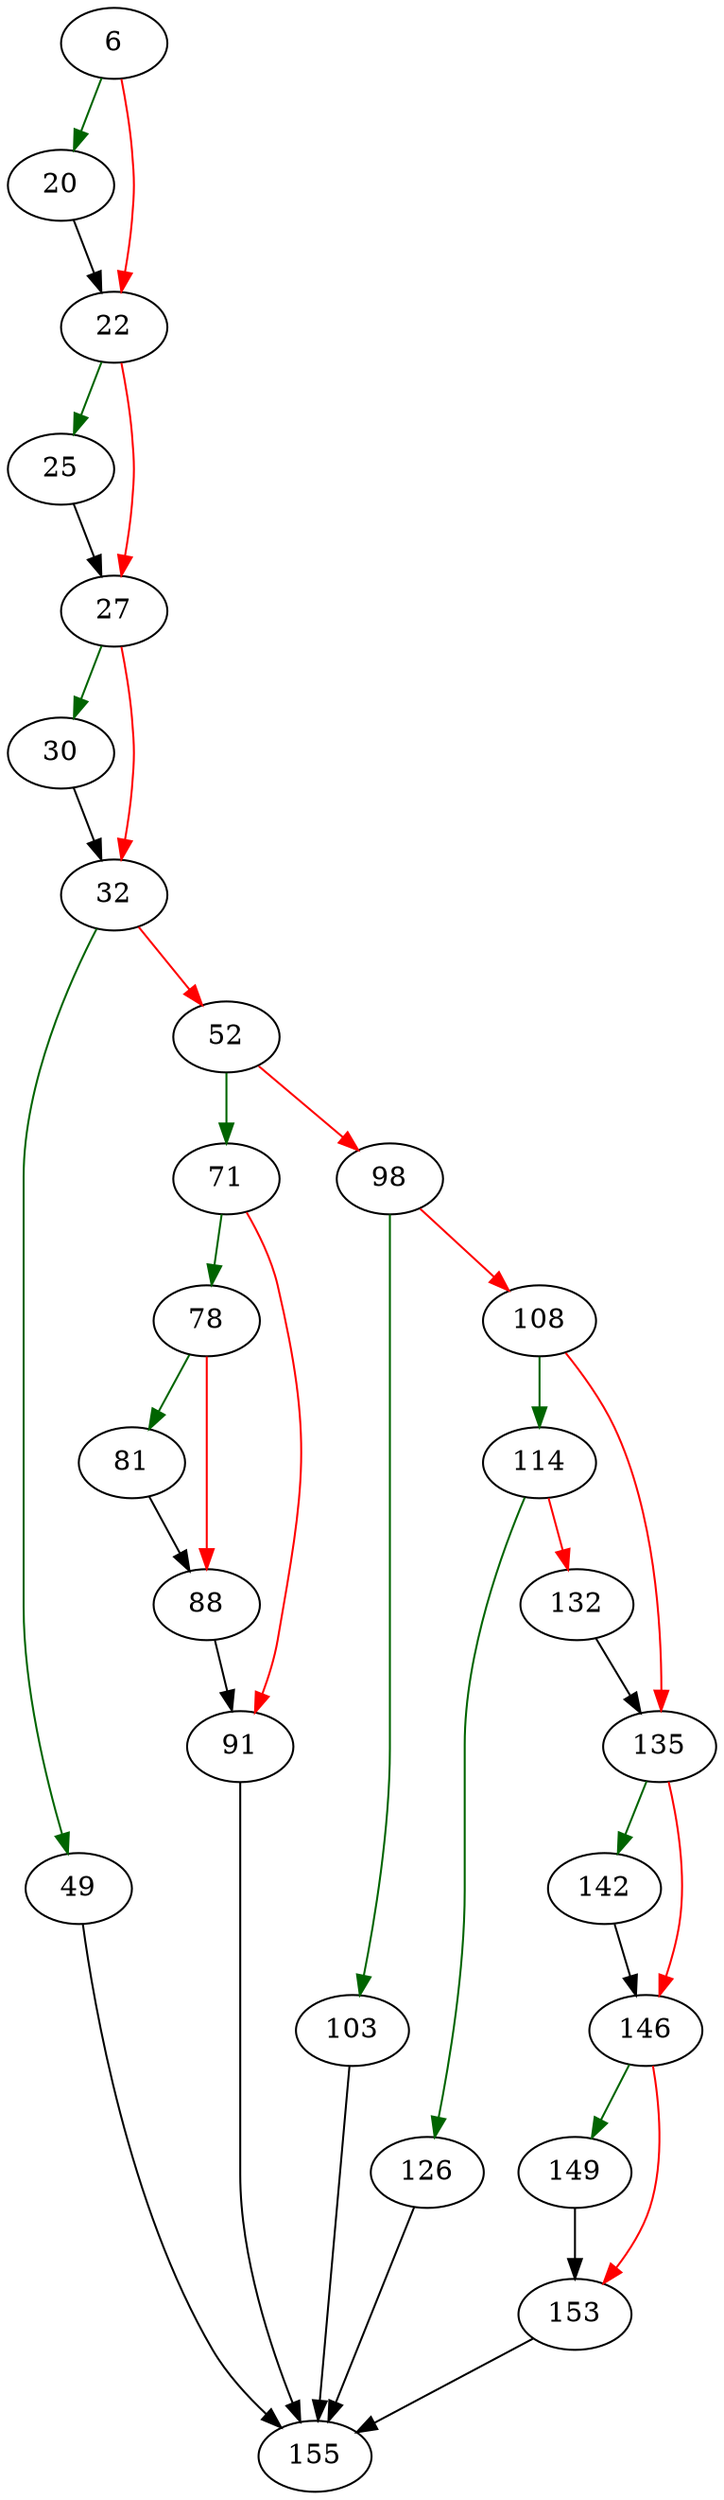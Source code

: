 strict digraph "sqlite3_get_table" {
	// Node definitions.
	6 [entry=true];
	20;
	22;
	25;
	27;
	30;
	32;
	49;
	52;
	155;
	71;
	98;
	78;
	91;
	81;
	88;
	103;
	108;
	114;
	135;
	126;
	132;
	142;
	146;
	149;
	153;

	// Edge definitions.
	6 -> 20 [
		color=darkgreen
		cond=true
	];
	6 -> 22 [
		color=red
		cond=false
	];
	20 -> 22;
	22 -> 25 [
		color=darkgreen
		cond=true
	];
	22 -> 27 [
		color=red
		cond=false
	];
	25 -> 27;
	27 -> 30 [
		color=darkgreen
		cond=true
	];
	27 -> 32 [
		color=red
		cond=false
	];
	30 -> 32;
	32 -> 49 [
		color=darkgreen
		cond=true
	];
	32 -> 52 [
		color=red
		cond=false
	];
	49 -> 155;
	52 -> 71 [
		color=darkgreen
		cond=true
	];
	52 -> 98 [
		color=red
		cond=false
	];
	71 -> 78 [
		color=darkgreen
		cond=true
	];
	71 -> 91 [
		color=red
		cond=false
	];
	98 -> 103 [
		color=darkgreen
		cond=true
	];
	98 -> 108 [
		color=red
		cond=false
	];
	78 -> 81 [
		color=darkgreen
		cond=true
	];
	78 -> 88 [
		color=red
		cond=false
	];
	91 -> 155;
	81 -> 88;
	88 -> 91;
	103 -> 155;
	108 -> 114 [
		color=darkgreen
		cond=true
	];
	108 -> 135 [
		color=red
		cond=false
	];
	114 -> 126 [
		color=darkgreen
		cond=true
	];
	114 -> 132 [
		color=red
		cond=false
	];
	135 -> 142 [
		color=darkgreen
		cond=true
	];
	135 -> 146 [
		color=red
		cond=false
	];
	126 -> 155;
	132 -> 135;
	142 -> 146;
	146 -> 149 [
		color=darkgreen
		cond=true
	];
	146 -> 153 [
		color=red
		cond=false
	];
	149 -> 153;
	153 -> 155;
}